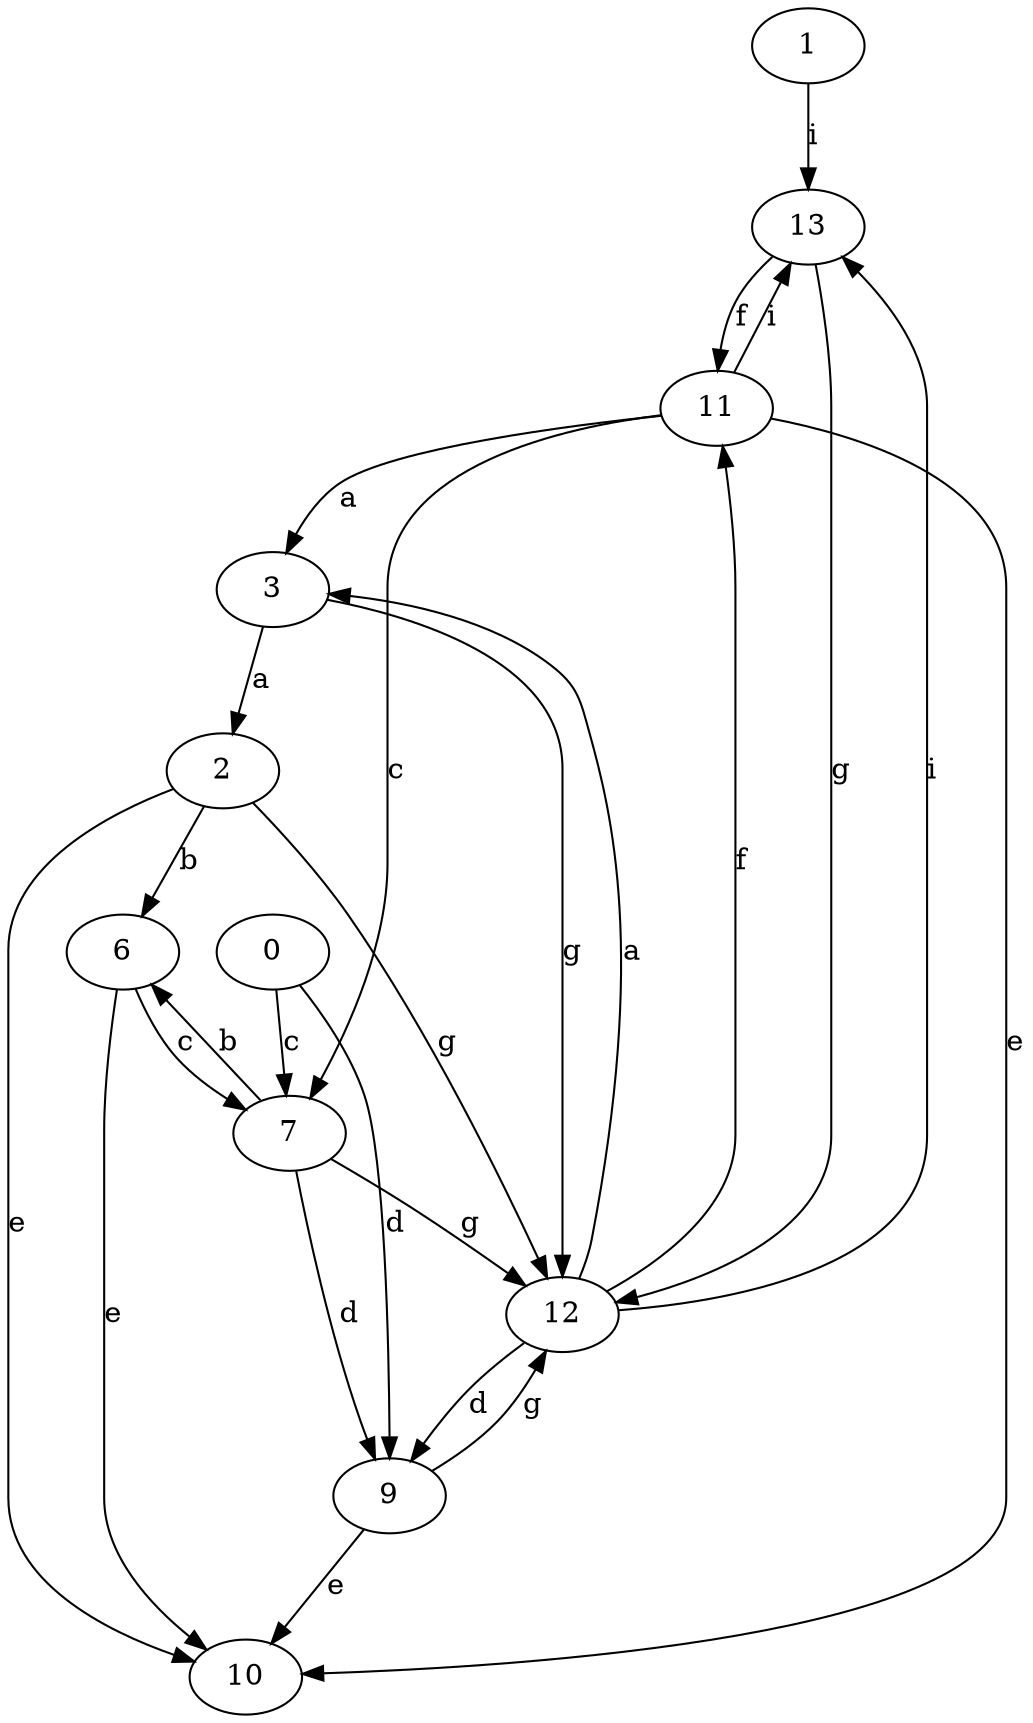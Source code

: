 strict digraph  {
1;
2;
3;
6;
7;
0;
9;
10;
11;
12;
13;
1 -> 13  [label=i];
2 -> 6  [label=b];
2 -> 10  [label=e];
2 -> 12  [label=g];
3 -> 2  [label=a];
3 -> 12  [label=g];
6 -> 7  [label=c];
6 -> 10  [label=e];
7 -> 6  [label=b];
7 -> 9  [label=d];
7 -> 12  [label=g];
0 -> 7  [label=c];
0 -> 9  [label=d];
9 -> 10  [label=e];
9 -> 12  [label=g];
11 -> 3  [label=a];
11 -> 7  [label=c];
11 -> 10  [label=e];
11 -> 13  [label=i];
12 -> 3  [label=a];
12 -> 9  [label=d];
12 -> 11  [label=f];
12 -> 13  [label=i];
13 -> 11  [label=f];
13 -> 12  [label=g];
}
